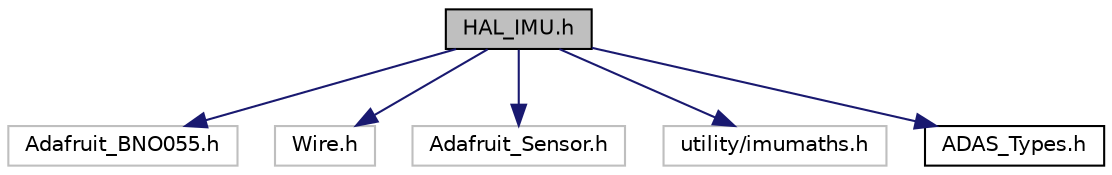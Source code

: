 digraph "HAL_IMU.h"
{
 // INTERACTIVE_SVG=YES
 // LATEX_PDF_SIZE
  bgcolor="transparent";
  edge [fontname="Helvetica",fontsize="10",labelfontname="Helvetica",labelfontsize="10"];
  node [fontname="Helvetica",fontsize="10",shape=record];
  Node0 [label="HAL_IMU.h",height=0.2,width=0.4,color="black", fillcolor="grey75", style="filled", fontcolor="black",tooltip="Application file for IMU."];
  Node0 -> Node1 [color="midnightblue",fontsize="10",style="solid",fontname="Helvetica"];
  Node1 [label="Adafruit_BNO055.h",height=0.2,width=0.4,color="grey75",tooltip=" "];
  Node0 -> Node2 [color="midnightblue",fontsize="10",style="solid",fontname="Helvetica"];
  Node2 [label="Wire.h",height=0.2,width=0.4,color="grey75",tooltip=" "];
  Node0 -> Node3 [color="midnightblue",fontsize="10",style="solid",fontname="Helvetica"];
  Node3 [label="Adafruit_Sensor.h",height=0.2,width=0.4,color="grey75",tooltip=" "];
  Node0 -> Node4 [color="midnightblue",fontsize="10",style="solid",fontname="Helvetica"];
  Node4 [label="utility/imumaths.h",height=0.2,width=0.4,color="grey75",tooltip=" "];
  Node0 -> Node5 [color="midnightblue",fontsize="10",style="solid",fontname="Helvetica"];
  Node5 [label="ADAS_Types.h",height=0.2,width=0.4,color="black",URL="$_a_d_a_s___types_8h.html",tooltip=" "];
}
